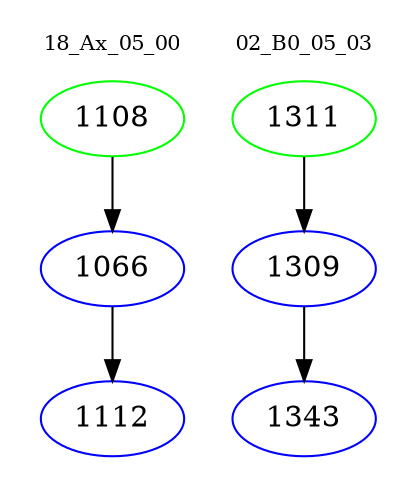 digraph{
subgraph cluster_0 {
color = white
label = "18_Ax_05_00";
fontsize=10;
T0_1108 [label="1108", color="green"]
T0_1108 -> T0_1066 [color="black"]
T0_1066 [label="1066", color="blue"]
T0_1066 -> T0_1112 [color="black"]
T0_1112 [label="1112", color="blue"]
}
subgraph cluster_1 {
color = white
label = "02_B0_05_03";
fontsize=10;
T1_1311 [label="1311", color="green"]
T1_1311 -> T1_1309 [color="black"]
T1_1309 [label="1309", color="blue"]
T1_1309 -> T1_1343 [color="black"]
T1_1343 [label="1343", color="blue"]
}
}
